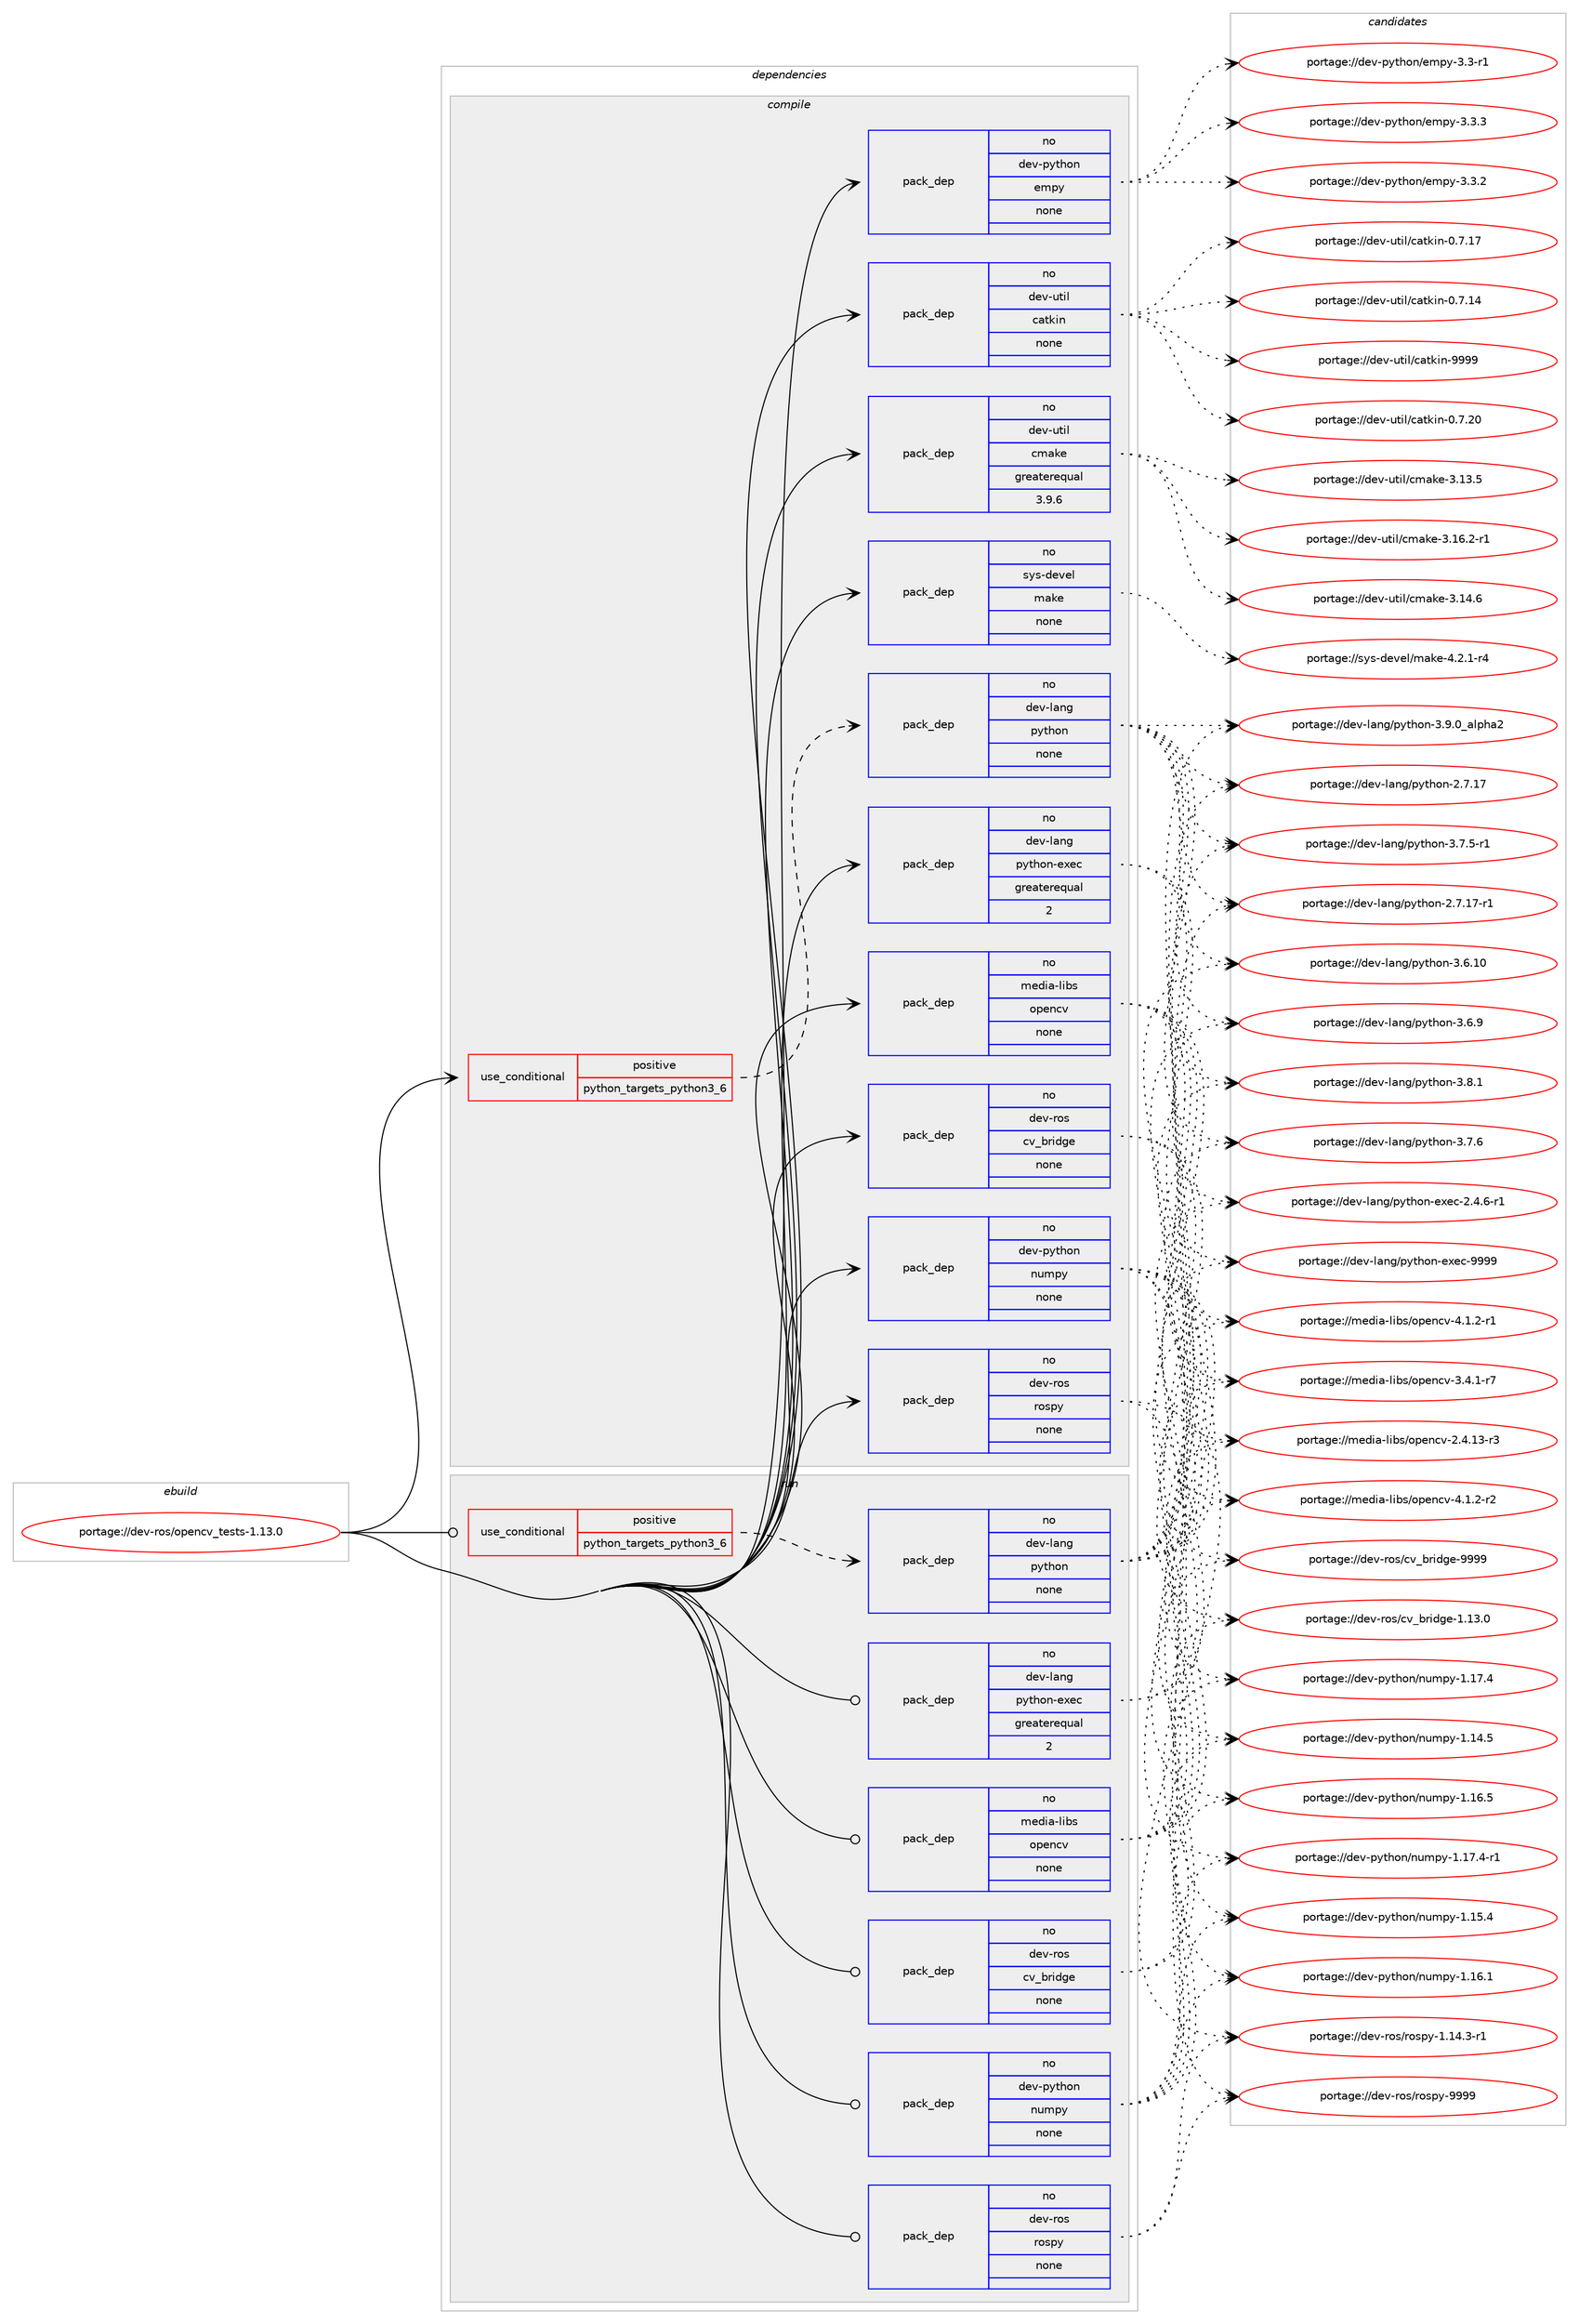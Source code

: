 digraph prolog {

# *************
# Graph options
# *************

newrank=true;
concentrate=true;
compound=true;
graph [rankdir=LR,fontname=Helvetica,fontsize=10,ranksep=1.5];#, ranksep=2.5, nodesep=0.2];
edge  [arrowhead=vee];
node  [fontname=Helvetica,fontsize=10];

# **********
# The ebuild
# **********

subgraph cluster_leftcol {
color=gray;
label=<<i>ebuild</i>>;
id [label="portage://dev-ros/opencv_tests-1.13.0", color=red, width=4, href="../dev-ros/opencv_tests-1.13.0.svg"];
}

# ****************
# The dependencies
# ****************

subgraph cluster_midcol {
color=gray;
label=<<i>dependencies</i>>;
subgraph cluster_compile {
fillcolor="#eeeeee";
style=filled;
label=<<i>compile</i>>;
subgraph cond99195 {
dependency394835 [label=<<TABLE BORDER="0" CELLBORDER="1" CELLSPACING="0" CELLPADDING="4"><TR><TD ROWSPAN="3" CELLPADDING="10">use_conditional</TD></TR><TR><TD>positive</TD></TR><TR><TD>python_targets_python3_6</TD></TR></TABLE>>, shape=none, color=red];
subgraph pack290787 {
dependency394836 [label=<<TABLE BORDER="0" CELLBORDER="1" CELLSPACING="0" CELLPADDING="4" WIDTH="220"><TR><TD ROWSPAN="6" CELLPADDING="30">pack_dep</TD></TR><TR><TD WIDTH="110">no</TD></TR><TR><TD>dev-lang</TD></TR><TR><TD>python</TD></TR><TR><TD>none</TD></TR><TR><TD></TD></TR></TABLE>>, shape=none, color=blue];
}
dependency394835:e -> dependency394836:w [weight=20,style="dashed",arrowhead="vee"];
}
id:e -> dependency394835:w [weight=20,style="solid",arrowhead="vee"];
subgraph pack290788 {
dependency394837 [label=<<TABLE BORDER="0" CELLBORDER="1" CELLSPACING="0" CELLPADDING="4" WIDTH="220"><TR><TD ROWSPAN="6" CELLPADDING="30">pack_dep</TD></TR><TR><TD WIDTH="110">no</TD></TR><TR><TD>dev-lang</TD></TR><TR><TD>python-exec</TD></TR><TR><TD>greaterequal</TD></TR><TR><TD>2</TD></TR></TABLE>>, shape=none, color=blue];
}
id:e -> dependency394837:w [weight=20,style="solid",arrowhead="vee"];
subgraph pack290789 {
dependency394838 [label=<<TABLE BORDER="0" CELLBORDER="1" CELLSPACING="0" CELLPADDING="4" WIDTH="220"><TR><TD ROWSPAN="6" CELLPADDING="30">pack_dep</TD></TR><TR><TD WIDTH="110">no</TD></TR><TR><TD>dev-python</TD></TR><TR><TD>empy</TD></TR><TR><TD>none</TD></TR><TR><TD></TD></TR></TABLE>>, shape=none, color=blue];
}
id:e -> dependency394838:w [weight=20,style="solid",arrowhead="vee"];
subgraph pack290790 {
dependency394839 [label=<<TABLE BORDER="0" CELLBORDER="1" CELLSPACING="0" CELLPADDING="4" WIDTH="220"><TR><TD ROWSPAN="6" CELLPADDING="30">pack_dep</TD></TR><TR><TD WIDTH="110">no</TD></TR><TR><TD>dev-python</TD></TR><TR><TD>numpy</TD></TR><TR><TD>none</TD></TR><TR><TD></TD></TR></TABLE>>, shape=none, color=blue];
}
id:e -> dependency394839:w [weight=20,style="solid",arrowhead="vee"];
subgraph pack290791 {
dependency394840 [label=<<TABLE BORDER="0" CELLBORDER="1" CELLSPACING="0" CELLPADDING="4" WIDTH="220"><TR><TD ROWSPAN="6" CELLPADDING="30">pack_dep</TD></TR><TR><TD WIDTH="110">no</TD></TR><TR><TD>dev-ros</TD></TR><TR><TD>cv_bridge</TD></TR><TR><TD>none</TD></TR><TR><TD></TD></TR></TABLE>>, shape=none, color=blue];
}
id:e -> dependency394840:w [weight=20,style="solid",arrowhead="vee"];
subgraph pack290792 {
dependency394841 [label=<<TABLE BORDER="0" CELLBORDER="1" CELLSPACING="0" CELLPADDING="4" WIDTH="220"><TR><TD ROWSPAN="6" CELLPADDING="30">pack_dep</TD></TR><TR><TD WIDTH="110">no</TD></TR><TR><TD>dev-ros</TD></TR><TR><TD>rospy</TD></TR><TR><TD>none</TD></TR><TR><TD></TD></TR></TABLE>>, shape=none, color=blue];
}
id:e -> dependency394841:w [weight=20,style="solid",arrowhead="vee"];
subgraph pack290793 {
dependency394842 [label=<<TABLE BORDER="0" CELLBORDER="1" CELLSPACING="0" CELLPADDING="4" WIDTH="220"><TR><TD ROWSPAN="6" CELLPADDING="30">pack_dep</TD></TR><TR><TD WIDTH="110">no</TD></TR><TR><TD>dev-util</TD></TR><TR><TD>catkin</TD></TR><TR><TD>none</TD></TR><TR><TD></TD></TR></TABLE>>, shape=none, color=blue];
}
id:e -> dependency394842:w [weight=20,style="solid",arrowhead="vee"];
subgraph pack290794 {
dependency394843 [label=<<TABLE BORDER="0" CELLBORDER="1" CELLSPACING="0" CELLPADDING="4" WIDTH="220"><TR><TD ROWSPAN="6" CELLPADDING="30">pack_dep</TD></TR><TR><TD WIDTH="110">no</TD></TR><TR><TD>dev-util</TD></TR><TR><TD>cmake</TD></TR><TR><TD>greaterequal</TD></TR><TR><TD>3.9.6</TD></TR></TABLE>>, shape=none, color=blue];
}
id:e -> dependency394843:w [weight=20,style="solid",arrowhead="vee"];
subgraph pack290795 {
dependency394844 [label=<<TABLE BORDER="0" CELLBORDER="1" CELLSPACING="0" CELLPADDING="4" WIDTH="220"><TR><TD ROWSPAN="6" CELLPADDING="30">pack_dep</TD></TR><TR><TD WIDTH="110">no</TD></TR><TR><TD>media-libs</TD></TR><TR><TD>opencv</TD></TR><TR><TD>none</TD></TR><TR><TD></TD></TR></TABLE>>, shape=none, color=blue];
}
id:e -> dependency394844:w [weight=20,style="solid",arrowhead="vee"];
subgraph pack290796 {
dependency394845 [label=<<TABLE BORDER="0" CELLBORDER="1" CELLSPACING="0" CELLPADDING="4" WIDTH="220"><TR><TD ROWSPAN="6" CELLPADDING="30">pack_dep</TD></TR><TR><TD WIDTH="110">no</TD></TR><TR><TD>sys-devel</TD></TR><TR><TD>make</TD></TR><TR><TD>none</TD></TR><TR><TD></TD></TR></TABLE>>, shape=none, color=blue];
}
id:e -> dependency394845:w [weight=20,style="solid",arrowhead="vee"];
}
subgraph cluster_compileandrun {
fillcolor="#eeeeee";
style=filled;
label=<<i>compile and run</i>>;
}
subgraph cluster_run {
fillcolor="#eeeeee";
style=filled;
label=<<i>run</i>>;
subgraph cond99196 {
dependency394846 [label=<<TABLE BORDER="0" CELLBORDER="1" CELLSPACING="0" CELLPADDING="4"><TR><TD ROWSPAN="3" CELLPADDING="10">use_conditional</TD></TR><TR><TD>positive</TD></TR><TR><TD>python_targets_python3_6</TD></TR></TABLE>>, shape=none, color=red];
subgraph pack290797 {
dependency394847 [label=<<TABLE BORDER="0" CELLBORDER="1" CELLSPACING="0" CELLPADDING="4" WIDTH="220"><TR><TD ROWSPAN="6" CELLPADDING="30">pack_dep</TD></TR><TR><TD WIDTH="110">no</TD></TR><TR><TD>dev-lang</TD></TR><TR><TD>python</TD></TR><TR><TD>none</TD></TR><TR><TD></TD></TR></TABLE>>, shape=none, color=blue];
}
dependency394846:e -> dependency394847:w [weight=20,style="dashed",arrowhead="vee"];
}
id:e -> dependency394846:w [weight=20,style="solid",arrowhead="odot"];
subgraph pack290798 {
dependency394848 [label=<<TABLE BORDER="0" CELLBORDER="1" CELLSPACING="0" CELLPADDING="4" WIDTH="220"><TR><TD ROWSPAN="6" CELLPADDING="30">pack_dep</TD></TR><TR><TD WIDTH="110">no</TD></TR><TR><TD>dev-lang</TD></TR><TR><TD>python-exec</TD></TR><TR><TD>greaterequal</TD></TR><TR><TD>2</TD></TR></TABLE>>, shape=none, color=blue];
}
id:e -> dependency394848:w [weight=20,style="solid",arrowhead="odot"];
subgraph pack290799 {
dependency394849 [label=<<TABLE BORDER="0" CELLBORDER="1" CELLSPACING="0" CELLPADDING="4" WIDTH="220"><TR><TD ROWSPAN="6" CELLPADDING="30">pack_dep</TD></TR><TR><TD WIDTH="110">no</TD></TR><TR><TD>dev-python</TD></TR><TR><TD>numpy</TD></TR><TR><TD>none</TD></TR><TR><TD></TD></TR></TABLE>>, shape=none, color=blue];
}
id:e -> dependency394849:w [weight=20,style="solid",arrowhead="odot"];
subgraph pack290800 {
dependency394850 [label=<<TABLE BORDER="0" CELLBORDER="1" CELLSPACING="0" CELLPADDING="4" WIDTH="220"><TR><TD ROWSPAN="6" CELLPADDING="30">pack_dep</TD></TR><TR><TD WIDTH="110">no</TD></TR><TR><TD>dev-ros</TD></TR><TR><TD>cv_bridge</TD></TR><TR><TD>none</TD></TR><TR><TD></TD></TR></TABLE>>, shape=none, color=blue];
}
id:e -> dependency394850:w [weight=20,style="solid",arrowhead="odot"];
subgraph pack290801 {
dependency394851 [label=<<TABLE BORDER="0" CELLBORDER="1" CELLSPACING="0" CELLPADDING="4" WIDTH="220"><TR><TD ROWSPAN="6" CELLPADDING="30">pack_dep</TD></TR><TR><TD WIDTH="110">no</TD></TR><TR><TD>dev-ros</TD></TR><TR><TD>rospy</TD></TR><TR><TD>none</TD></TR><TR><TD></TD></TR></TABLE>>, shape=none, color=blue];
}
id:e -> dependency394851:w [weight=20,style="solid",arrowhead="odot"];
subgraph pack290802 {
dependency394852 [label=<<TABLE BORDER="0" CELLBORDER="1" CELLSPACING="0" CELLPADDING="4" WIDTH="220"><TR><TD ROWSPAN="6" CELLPADDING="30">pack_dep</TD></TR><TR><TD WIDTH="110">no</TD></TR><TR><TD>media-libs</TD></TR><TR><TD>opencv</TD></TR><TR><TD>none</TD></TR><TR><TD></TD></TR></TABLE>>, shape=none, color=blue];
}
id:e -> dependency394852:w [weight=20,style="solid",arrowhead="odot"];
}
}

# **************
# The candidates
# **************

subgraph cluster_choices {
rank=same;
color=gray;
label=<<i>candidates</i>>;

subgraph choice290787 {
color=black;
nodesep=1;
choice10010111845108971101034711212111610411111045514657464895971081121049750 [label="portage://dev-lang/python-3.9.0_alpha2", color=red, width=4,href="../dev-lang/python-3.9.0_alpha2.svg"];
choice100101118451089711010347112121116104111110455146564649 [label="portage://dev-lang/python-3.8.1", color=red, width=4,href="../dev-lang/python-3.8.1.svg"];
choice100101118451089711010347112121116104111110455146554654 [label="portage://dev-lang/python-3.7.6", color=red, width=4,href="../dev-lang/python-3.7.6.svg"];
choice1001011184510897110103471121211161041111104551465546534511449 [label="portage://dev-lang/python-3.7.5-r1", color=red, width=4,href="../dev-lang/python-3.7.5-r1.svg"];
choice100101118451089711010347112121116104111110455146544657 [label="portage://dev-lang/python-3.6.9", color=red, width=4,href="../dev-lang/python-3.6.9.svg"];
choice10010111845108971101034711212111610411111045514654464948 [label="portage://dev-lang/python-3.6.10", color=red, width=4,href="../dev-lang/python-3.6.10.svg"];
choice100101118451089711010347112121116104111110455046554649554511449 [label="portage://dev-lang/python-2.7.17-r1", color=red, width=4,href="../dev-lang/python-2.7.17-r1.svg"];
choice10010111845108971101034711212111610411111045504655464955 [label="portage://dev-lang/python-2.7.17", color=red, width=4,href="../dev-lang/python-2.7.17.svg"];
dependency394836:e -> choice10010111845108971101034711212111610411111045514657464895971081121049750:w [style=dotted,weight="100"];
dependency394836:e -> choice100101118451089711010347112121116104111110455146564649:w [style=dotted,weight="100"];
dependency394836:e -> choice100101118451089711010347112121116104111110455146554654:w [style=dotted,weight="100"];
dependency394836:e -> choice1001011184510897110103471121211161041111104551465546534511449:w [style=dotted,weight="100"];
dependency394836:e -> choice100101118451089711010347112121116104111110455146544657:w [style=dotted,weight="100"];
dependency394836:e -> choice10010111845108971101034711212111610411111045514654464948:w [style=dotted,weight="100"];
dependency394836:e -> choice100101118451089711010347112121116104111110455046554649554511449:w [style=dotted,weight="100"];
dependency394836:e -> choice10010111845108971101034711212111610411111045504655464955:w [style=dotted,weight="100"];
}
subgraph choice290788 {
color=black;
nodesep=1;
choice10010111845108971101034711212111610411111045101120101994557575757 [label="portage://dev-lang/python-exec-9999", color=red, width=4,href="../dev-lang/python-exec-9999.svg"];
choice10010111845108971101034711212111610411111045101120101994550465246544511449 [label="portage://dev-lang/python-exec-2.4.6-r1", color=red, width=4,href="../dev-lang/python-exec-2.4.6-r1.svg"];
dependency394837:e -> choice10010111845108971101034711212111610411111045101120101994557575757:w [style=dotted,weight="100"];
dependency394837:e -> choice10010111845108971101034711212111610411111045101120101994550465246544511449:w [style=dotted,weight="100"];
}
subgraph choice290789 {
color=black;
nodesep=1;
choice1001011184511212111610411111047101109112121455146514651 [label="portage://dev-python/empy-3.3.3", color=red, width=4,href="../dev-python/empy-3.3.3.svg"];
choice1001011184511212111610411111047101109112121455146514650 [label="portage://dev-python/empy-3.3.2", color=red, width=4,href="../dev-python/empy-3.3.2.svg"];
choice1001011184511212111610411111047101109112121455146514511449 [label="portage://dev-python/empy-3.3-r1", color=red, width=4,href="../dev-python/empy-3.3-r1.svg"];
dependency394838:e -> choice1001011184511212111610411111047101109112121455146514651:w [style=dotted,weight="100"];
dependency394838:e -> choice1001011184511212111610411111047101109112121455146514650:w [style=dotted,weight="100"];
dependency394838:e -> choice1001011184511212111610411111047101109112121455146514511449:w [style=dotted,weight="100"];
}
subgraph choice290790 {
color=black;
nodesep=1;
choice1001011184511212111610411111047110117109112121454946495546524511449 [label="portage://dev-python/numpy-1.17.4-r1", color=red, width=4,href="../dev-python/numpy-1.17.4-r1.svg"];
choice100101118451121211161041111104711011710911212145494649554652 [label="portage://dev-python/numpy-1.17.4", color=red, width=4,href="../dev-python/numpy-1.17.4.svg"];
choice100101118451121211161041111104711011710911212145494649544653 [label="portage://dev-python/numpy-1.16.5", color=red, width=4,href="../dev-python/numpy-1.16.5.svg"];
choice100101118451121211161041111104711011710911212145494649544649 [label="portage://dev-python/numpy-1.16.1", color=red, width=4,href="../dev-python/numpy-1.16.1.svg"];
choice100101118451121211161041111104711011710911212145494649534652 [label="portage://dev-python/numpy-1.15.4", color=red, width=4,href="../dev-python/numpy-1.15.4.svg"];
choice100101118451121211161041111104711011710911212145494649524653 [label="portage://dev-python/numpy-1.14.5", color=red, width=4,href="../dev-python/numpy-1.14.5.svg"];
dependency394839:e -> choice1001011184511212111610411111047110117109112121454946495546524511449:w [style=dotted,weight="100"];
dependency394839:e -> choice100101118451121211161041111104711011710911212145494649554652:w [style=dotted,weight="100"];
dependency394839:e -> choice100101118451121211161041111104711011710911212145494649544653:w [style=dotted,weight="100"];
dependency394839:e -> choice100101118451121211161041111104711011710911212145494649544649:w [style=dotted,weight="100"];
dependency394839:e -> choice100101118451121211161041111104711011710911212145494649534652:w [style=dotted,weight="100"];
dependency394839:e -> choice100101118451121211161041111104711011710911212145494649524653:w [style=dotted,weight="100"];
}
subgraph choice290791 {
color=black;
nodesep=1;
choice10010111845114111115479911895981141051001031014557575757 [label="portage://dev-ros/cv_bridge-9999", color=red, width=4,href="../dev-ros/cv_bridge-9999.svg"];
choice100101118451141111154799118959811410510010310145494649514648 [label="portage://dev-ros/cv_bridge-1.13.0", color=red, width=4,href="../dev-ros/cv_bridge-1.13.0.svg"];
dependency394840:e -> choice10010111845114111115479911895981141051001031014557575757:w [style=dotted,weight="100"];
dependency394840:e -> choice100101118451141111154799118959811410510010310145494649514648:w [style=dotted,weight="100"];
}
subgraph choice290792 {
color=black;
nodesep=1;
choice10010111845114111115471141111151121214557575757 [label="portage://dev-ros/rospy-9999", color=red, width=4,href="../dev-ros/rospy-9999.svg"];
choice1001011184511411111547114111115112121454946495246514511449 [label="portage://dev-ros/rospy-1.14.3-r1", color=red, width=4,href="../dev-ros/rospy-1.14.3-r1.svg"];
dependency394841:e -> choice10010111845114111115471141111151121214557575757:w [style=dotted,weight="100"];
dependency394841:e -> choice1001011184511411111547114111115112121454946495246514511449:w [style=dotted,weight="100"];
}
subgraph choice290793 {
color=black;
nodesep=1;
choice100101118451171161051084799971161071051104557575757 [label="portage://dev-util/catkin-9999", color=red, width=4,href="../dev-util/catkin-9999.svg"];
choice1001011184511711610510847999711610710511045484655465048 [label="portage://dev-util/catkin-0.7.20", color=red, width=4,href="../dev-util/catkin-0.7.20.svg"];
choice1001011184511711610510847999711610710511045484655464955 [label="portage://dev-util/catkin-0.7.17", color=red, width=4,href="../dev-util/catkin-0.7.17.svg"];
choice1001011184511711610510847999711610710511045484655464952 [label="portage://dev-util/catkin-0.7.14", color=red, width=4,href="../dev-util/catkin-0.7.14.svg"];
dependency394842:e -> choice100101118451171161051084799971161071051104557575757:w [style=dotted,weight="100"];
dependency394842:e -> choice1001011184511711610510847999711610710511045484655465048:w [style=dotted,weight="100"];
dependency394842:e -> choice1001011184511711610510847999711610710511045484655464955:w [style=dotted,weight="100"];
dependency394842:e -> choice1001011184511711610510847999711610710511045484655464952:w [style=dotted,weight="100"];
}
subgraph choice290794 {
color=black;
nodesep=1;
choice10010111845117116105108479910997107101455146495446504511449 [label="portage://dev-util/cmake-3.16.2-r1", color=red, width=4,href="../dev-util/cmake-3.16.2-r1.svg"];
choice1001011184511711610510847991099710710145514649524654 [label="portage://dev-util/cmake-3.14.6", color=red, width=4,href="../dev-util/cmake-3.14.6.svg"];
choice1001011184511711610510847991099710710145514649514653 [label="portage://dev-util/cmake-3.13.5", color=red, width=4,href="../dev-util/cmake-3.13.5.svg"];
dependency394843:e -> choice10010111845117116105108479910997107101455146495446504511449:w [style=dotted,weight="100"];
dependency394843:e -> choice1001011184511711610510847991099710710145514649524654:w [style=dotted,weight="100"];
dependency394843:e -> choice1001011184511711610510847991099710710145514649514653:w [style=dotted,weight="100"];
}
subgraph choice290795 {
color=black;
nodesep=1;
choice10910110010597451081059811547111112101110991184552464946504511450 [label="portage://media-libs/opencv-4.1.2-r2", color=red, width=4,href="../media-libs/opencv-4.1.2-r2.svg"];
choice10910110010597451081059811547111112101110991184552464946504511449 [label="portage://media-libs/opencv-4.1.2-r1", color=red, width=4,href="../media-libs/opencv-4.1.2-r1.svg"];
choice10910110010597451081059811547111112101110991184551465246494511455 [label="portage://media-libs/opencv-3.4.1-r7", color=red, width=4,href="../media-libs/opencv-3.4.1-r7.svg"];
choice1091011001059745108105981154711111210111099118455046524649514511451 [label="portage://media-libs/opencv-2.4.13-r3", color=red, width=4,href="../media-libs/opencv-2.4.13-r3.svg"];
dependency394844:e -> choice10910110010597451081059811547111112101110991184552464946504511450:w [style=dotted,weight="100"];
dependency394844:e -> choice10910110010597451081059811547111112101110991184552464946504511449:w [style=dotted,weight="100"];
dependency394844:e -> choice10910110010597451081059811547111112101110991184551465246494511455:w [style=dotted,weight="100"];
dependency394844:e -> choice1091011001059745108105981154711111210111099118455046524649514511451:w [style=dotted,weight="100"];
}
subgraph choice290796 {
color=black;
nodesep=1;
choice1151211154510010111810110847109971071014552465046494511452 [label="portage://sys-devel/make-4.2.1-r4", color=red, width=4,href="../sys-devel/make-4.2.1-r4.svg"];
dependency394845:e -> choice1151211154510010111810110847109971071014552465046494511452:w [style=dotted,weight="100"];
}
subgraph choice290797 {
color=black;
nodesep=1;
choice10010111845108971101034711212111610411111045514657464895971081121049750 [label="portage://dev-lang/python-3.9.0_alpha2", color=red, width=4,href="../dev-lang/python-3.9.0_alpha2.svg"];
choice100101118451089711010347112121116104111110455146564649 [label="portage://dev-lang/python-3.8.1", color=red, width=4,href="../dev-lang/python-3.8.1.svg"];
choice100101118451089711010347112121116104111110455146554654 [label="portage://dev-lang/python-3.7.6", color=red, width=4,href="../dev-lang/python-3.7.6.svg"];
choice1001011184510897110103471121211161041111104551465546534511449 [label="portage://dev-lang/python-3.7.5-r1", color=red, width=4,href="../dev-lang/python-3.7.5-r1.svg"];
choice100101118451089711010347112121116104111110455146544657 [label="portage://dev-lang/python-3.6.9", color=red, width=4,href="../dev-lang/python-3.6.9.svg"];
choice10010111845108971101034711212111610411111045514654464948 [label="portage://dev-lang/python-3.6.10", color=red, width=4,href="../dev-lang/python-3.6.10.svg"];
choice100101118451089711010347112121116104111110455046554649554511449 [label="portage://dev-lang/python-2.7.17-r1", color=red, width=4,href="../dev-lang/python-2.7.17-r1.svg"];
choice10010111845108971101034711212111610411111045504655464955 [label="portage://dev-lang/python-2.7.17", color=red, width=4,href="../dev-lang/python-2.7.17.svg"];
dependency394847:e -> choice10010111845108971101034711212111610411111045514657464895971081121049750:w [style=dotted,weight="100"];
dependency394847:e -> choice100101118451089711010347112121116104111110455146564649:w [style=dotted,weight="100"];
dependency394847:e -> choice100101118451089711010347112121116104111110455146554654:w [style=dotted,weight="100"];
dependency394847:e -> choice1001011184510897110103471121211161041111104551465546534511449:w [style=dotted,weight="100"];
dependency394847:e -> choice100101118451089711010347112121116104111110455146544657:w [style=dotted,weight="100"];
dependency394847:e -> choice10010111845108971101034711212111610411111045514654464948:w [style=dotted,weight="100"];
dependency394847:e -> choice100101118451089711010347112121116104111110455046554649554511449:w [style=dotted,weight="100"];
dependency394847:e -> choice10010111845108971101034711212111610411111045504655464955:w [style=dotted,weight="100"];
}
subgraph choice290798 {
color=black;
nodesep=1;
choice10010111845108971101034711212111610411111045101120101994557575757 [label="portage://dev-lang/python-exec-9999", color=red, width=4,href="../dev-lang/python-exec-9999.svg"];
choice10010111845108971101034711212111610411111045101120101994550465246544511449 [label="portage://dev-lang/python-exec-2.4.6-r1", color=red, width=4,href="../dev-lang/python-exec-2.4.6-r1.svg"];
dependency394848:e -> choice10010111845108971101034711212111610411111045101120101994557575757:w [style=dotted,weight="100"];
dependency394848:e -> choice10010111845108971101034711212111610411111045101120101994550465246544511449:w [style=dotted,weight="100"];
}
subgraph choice290799 {
color=black;
nodesep=1;
choice1001011184511212111610411111047110117109112121454946495546524511449 [label="portage://dev-python/numpy-1.17.4-r1", color=red, width=4,href="../dev-python/numpy-1.17.4-r1.svg"];
choice100101118451121211161041111104711011710911212145494649554652 [label="portage://dev-python/numpy-1.17.4", color=red, width=4,href="../dev-python/numpy-1.17.4.svg"];
choice100101118451121211161041111104711011710911212145494649544653 [label="portage://dev-python/numpy-1.16.5", color=red, width=4,href="../dev-python/numpy-1.16.5.svg"];
choice100101118451121211161041111104711011710911212145494649544649 [label="portage://dev-python/numpy-1.16.1", color=red, width=4,href="../dev-python/numpy-1.16.1.svg"];
choice100101118451121211161041111104711011710911212145494649534652 [label="portage://dev-python/numpy-1.15.4", color=red, width=4,href="../dev-python/numpy-1.15.4.svg"];
choice100101118451121211161041111104711011710911212145494649524653 [label="portage://dev-python/numpy-1.14.5", color=red, width=4,href="../dev-python/numpy-1.14.5.svg"];
dependency394849:e -> choice1001011184511212111610411111047110117109112121454946495546524511449:w [style=dotted,weight="100"];
dependency394849:e -> choice100101118451121211161041111104711011710911212145494649554652:w [style=dotted,weight="100"];
dependency394849:e -> choice100101118451121211161041111104711011710911212145494649544653:w [style=dotted,weight="100"];
dependency394849:e -> choice100101118451121211161041111104711011710911212145494649544649:w [style=dotted,weight="100"];
dependency394849:e -> choice100101118451121211161041111104711011710911212145494649534652:w [style=dotted,weight="100"];
dependency394849:e -> choice100101118451121211161041111104711011710911212145494649524653:w [style=dotted,weight="100"];
}
subgraph choice290800 {
color=black;
nodesep=1;
choice10010111845114111115479911895981141051001031014557575757 [label="portage://dev-ros/cv_bridge-9999", color=red, width=4,href="../dev-ros/cv_bridge-9999.svg"];
choice100101118451141111154799118959811410510010310145494649514648 [label="portage://dev-ros/cv_bridge-1.13.0", color=red, width=4,href="../dev-ros/cv_bridge-1.13.0.svg"];
dependency394850:e -> choice10010111845114111115479911895981141051001031014557575757:w [style=dotted,weight="100"];
dependency394850:e -> choice100101118451141111154799118959811410510010310145494649514648:w [style=dotted,weight="100"];
}
subgraph choice290801 {
color=black;
nodesep=1;
choice10010111845114111115471141111151121214557575757 [label="portage://dev-ros/rospy-9999", color=red, width=4,href="../dev-ros/rospy-9999.svg"];
choice1001011184511411111547114111115112121454946495246514511449 [label="portage://dev-ros/rospy-1.14.3-r1", color=red, width=4,href="../dev-ros/rospy-1.14.3-r1.svg"];
dependency394851:e -> choice10010111845114111115471141111151121214557575757:w [style=dotted,weight="100"];
dependency394851:e -> choice1001011184511411111547114111115112121454946495246514511449:w [style=dotted,weight="100"];
}
subgraph choice290802 {
color=black;
nodesep=1;
choice10910110010597451081059811547111112101110991184552464946504511450 [label="portage://media-libs/opencv-4.1.2-r2", color=red, width=4,href="../media-libs/opencv-4.1.2-r2.svg"];
choice10910110010597451081059811547111112101110991184552464946504511449 [label="portage://media-libs/opencv-4.1.2-r1", color=red, width=4,href="../media-libs/opencv-4.1.2-r1.svg"];
choice10910110010597451081059811547111112101110991184551465246494511455 [label="portage://media-libs/opencv-3.4.1-r7", color=red, width=4,href="../media-libs/opencv-3.4.1-r7.svg"];
choice1091011001059745108105981154711111210111099118455046524649514511451 [label="portage://media-libs/opencv-2.4.13-r3", color=red, width=4,href="../media-libs/opencv-2.4.13-r3.svg"];
dependency394852:e -> choice10910110010597451081059811547111112101110991184552464946504511450:w [style=dotted,weight="100"];
dependency394852:e -> choice10910110010597451081059811547111112101110991184552464946504511449:w [style=dotted,weight="100"];
dependency394852:e -> choice10910110010597451081059811547111112101110991184551465246494511455:w [style=dotted,weight="100"];
dependency394852:e -> choice1091011001059745108105981154711111210111099118455046524649514511451:w [style=dotted,weight="100"];
}
}

}
